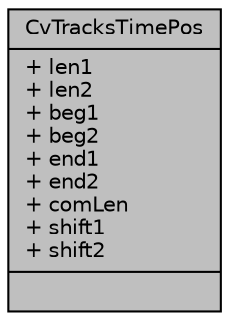 digraph "CvTracksTimePos"
{
 // LATEX_PDF_SIZE
  edge [fontname="Helvetica",fontsize="10",labelfontname="Helvetica",labelfontsize="10"];
  node [fontname="Helvetica",fontsize="10",shape=record];
  Node1 [label="{CvTracksTimePos\n|+ len1\l+ len2\l+ beg1\l+ beg2\l+ end1\l+ end2\l+ comLen\l+ shift1\l+ shift2\l|}",height=0.2,width=0.4,color="black", fillcolor="grey75", style="filled", fontcolor="black",tooltip=" "];
}
